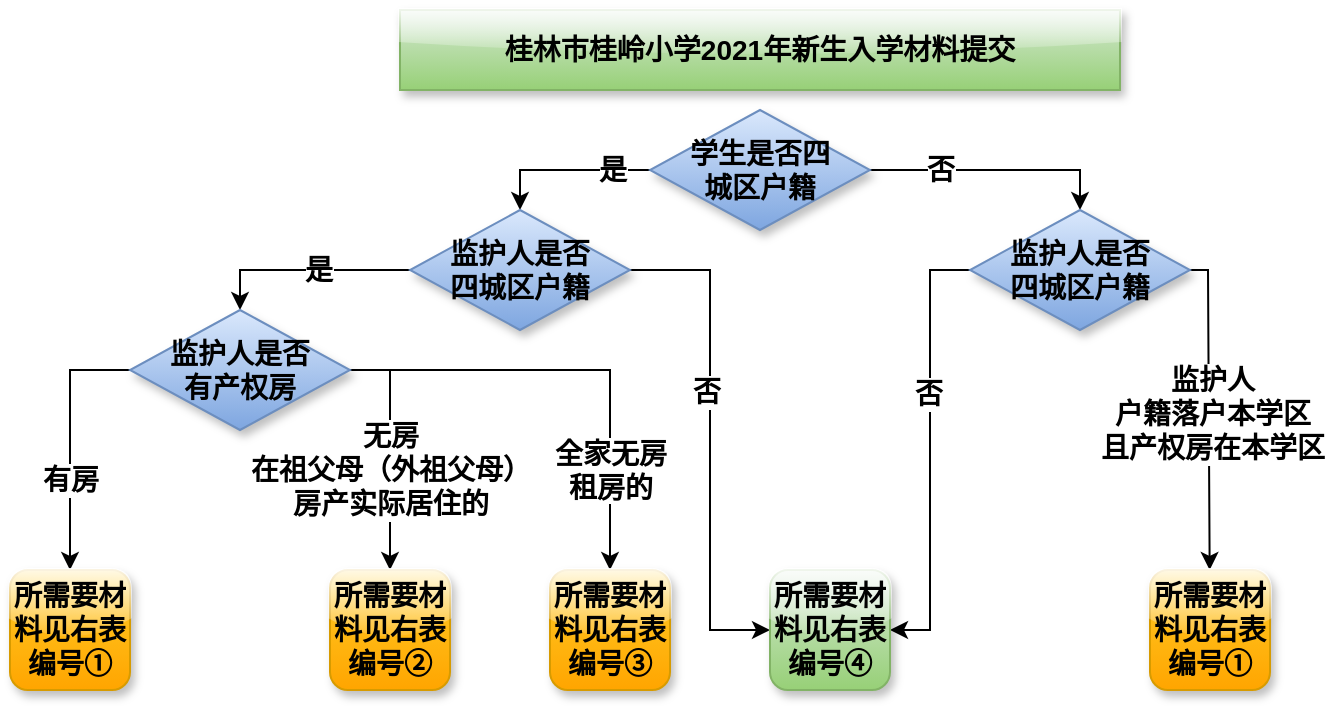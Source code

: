 <mxfile version="14.7.6" type="github">
  <diagram id="xbSUnDKYCWi-sVSFAzKx" name="第 1 页">
    <mxGraphModel dx="2012" dy="661" grid="1" gridSize="10" guides="1" tooltips="1" connect="1" arrows="1" fold="1" page="1" pageScale="1" pageWidth="827" pageHeight="1169" math="0" shadow="0">
      <root>
        <mxCell id="0" />
        <mxCell id="1" parent="0" />
        <mxCell id="uLhDo0Ny1792h5dLZ_3C-3" value="" style="edgeStyle=orthogonalEdgeStyle;rounded=0;orthogonalLoop=1;jettySize=auto;html=1;entryX=0.5;entryY=0;entryDx=0;entryDy=0;fontStyle=1;fontSize=14;" edge="1" parent="1" source="uLhDo0Ny1792h5dLZ_3C-1" target="uLhDo0Ny1792h5dLZ_3C-2">
          <mxGeometry relative="1" as="geometry" />
        </mxCell>
        <mxCell id="uLhDo0Ny1792h5dLZ_3C-4" value="否" style="edgeLabel;html=1;align=center;verticalAlign=middle;resizable=0;points=[];fontStyle=1;fontSize=14;" vertex="1" connectable="0" parent="uLhDo0Ny1792h5dLZ_3C-3">
          <mxGeometry x="-0.153" y="2" relative="1" as="geometry">
            <mxPoint x="-18" y="2" as="offset" />
          </mxGeometry>
        </mxCell>
        <mxCell id="uLhDo0Ny1792h5dLZ_3C-6" value="" style="edgeStyle=orthogonalEdgeStyle;rounded=0;orthogonalLoop=1;jettySize=auto;html=1;entryX=0.5;entryY=0;entryDx=0;entryDy=0;fontStyle=1;fontSize=14;" edge="1" parent="1" source="uLhDo0Ny1792h5dLZ_3C-1" target="uLhDo0Ny1792h5dLZ_3C-5">
          <mxGeometry relative="1" as="geometry">
            <mxPoint x="-90" y="220" as="targetPoint" />
          </mxGeometry>
        </mxCell>
        <mxCell id="uLhDo0Ny1792h5dLZ_3C-7" value="是" style="edgeLabel;html=1;align=center;verticalAlign=middle;resizable=0;points=[];fontStyle=1;fontSize=14;" vertex="1" connectable="0" parent="uLhDo0Ny1792h5dLZ_3C-6">
          <mxGeometry x="-0.25" y="5" relative="1" as="geometry">
            <mxPoint x="13" y="-5" as="offset" />
          </mxGeometry>
        </mxCell>
        <mxCell id="uLhDo0Ny1792h5dLZ_3C-1" value="学生是否四城区户籍" style="rhombus;whiteSpace=wrap;fillColor=#dae8fc;strokeColor=#6c8ebf;gradientColor=#7ea6e0;shadow=1;fontStyle=1;fontSize=14;html=1;spacingTop=15;spacingBottom=15;spacingLeft=15;spacingRight=15;" vertex="1" parent="1">
          <mxGeometry x="-10" y="190" width="110" height="60" as="geometry" />
        </mxCell>
        <mxCell id="uLhDo0Ny1792h5dLZ_3C-28" style="edgeStyle=none;rounded=0;orthogonalLoop=1;jettySize=auto;html=1;fontSize=14;exitX=0;exitY=0.5;exitDx=0;exitDy=0;entryX=1;entryY=0.5;entryDx=0;entryDy=0;" edge="1" parent="1" source="uLhDo0Ny1792h5dLZ_3C-2" target="uLhDo0Ny1792h5dLZ_3C-23">
          <mxGeometry relative="1" as="geometry">
            <mxPoint x="130" y="270" as="sourcePoint" />
            <mxPoint x="112" y="430" as="targetPoint" />
            <Array as="points">
              <mxPoint x="130" y="270" />
              <mxPoint x="130" y="450" />
            </Array>
          </mxGeometry>
        </mxCell>
        <mxCell id="uLhDo0Ny1792h5dLZ_3C-32" value="否" style="edgeLabel;html=1;align=center;verticalAlign=middle;resizable=0;points=[];fontSize=14;fontStyle=1" vertex="1" connectable="0" parent="uLhDo0Ny1792h5dLZ_3C-28">
          <mxGeometry x="-0.18" y="-1" relative="1" as="geometry">
            <mxPoint y="-8" as="offset" />
          </mxGeometry>
        </mxCell>
        <mxCell id="uLhDo0Ny1792h5dLZ_3C-30" style="edgeStyle=none;rounded=0;orthogonalLoop=1;jettySize=auto;html=1;exitX=1;exitY=0.5;exitDx=0;exitDy=0;fontSize=14;" edge="1" parent="1" source="uLhDo0Ny1792h5dLZ_3C-2" target="uLhDo0Ny1792h5dLZ_3C-22">
          <mxGeometry relative="1" as="geometry">
            <Array as="points">
              <mxPoint x="269" y="270" />
            </Array>
          </mxGeometry>
        </mxCell>
        <mxCell id="uLhDo0Ny1792h5dLZ_3C-31" value="监护人&lt;br&gt;户籍落户本学区&lt;br&gt;且产权房在本学区" style="edgeLabel;html=1;align=center;verticalAlign=middle;resizable=0;points=[];fontSize=14;fontStyle=1" vertex="1" connectable="0" parent="uLhDo0Ny1792h5dLZ_3C-30">
          <mxGeometry x="-0.136" y="-1" relative="1" as="geometry">
            <mxPoint x="2" y="12" as="offset" />
          </mxGeometry>
        </mxCell>
        <mxCell id="uLhDo0Ny1792h5dLZ_3C-2" value="监护人是否四城区户籍" style="rhombus;whiteSpace=wrap;html=1;fillColor=#dae8fc;strokeColor=#6c8ebf;gradientColor=#7ea6e0;shadow=1;fontStyle=1;fontSize=14;spacingTop=15;spacingLeft=15;spacingBottom=15;spacingRight=15;" vertex="1" parent="1">
          <mxGeometry x="150" y="240" width="110" height="60" as="geometry" />
        </mxCell>
        <mxCell id="uLhDo0Ny1792h5dLZ_3C-25" style="edgeStyle=none;rounded=0;orthogonalLoop=1;jettySize=auto;html=1;exitX=1;exitY=0.5;exitDx=0;exitDy=0;entryX=0;entryY=0.5;entryDx=0;entryDy=0;fontStyle=1;fontSize=14;" edge="1" parent="1" source="uLhDo0Ny1792h5dLZ_3C-5" target="uLhDo0Ny1792h5dLZ_3C-23">
          <mxGeometry relative="1" as="geometry">
            <Array as="points">
              <mxPoint x="20" y="270" />
              <mxPoint x="20" y="450" />
            </Array>
          </mxGeometry>
        </mxCell>
        <mxCell id="uLhDo0Ny1792h5dLZ_3C-26" value="否" style="edgeLabel;html=1;align=center;verticalAlign=middle;resizable=0;points=[];fontStyle=1;fontSize=14;" vertex="1" connectable="0" parent="uLhDo0Ny1792h5dLZ_3C-25">
          <mxGeometry x="0.019" y="-2" relative="1" as="geometry">
            <mxPoint y="-27" as="offset" />
          </mxGeometry>
        </mxCell>
        <mxCell id="uLhDo0Ny1792h5dLZ_3C-39" style="edgeStyle=none;rounded=0;orthogonalLoop=1;jettySize=auto;html=1;exitX=0;exitY=0.5;exitDx=0;exitDy=0;entryX=0.5;entryY=0;entryDx=0;entryDy=0;fontSize=14;" edge="1" parent="1" source="uLhDo0Ny1792h5dLZ_3C-5" target="uLhDo0Ny1792h5dLZ_3C-8">
          <mxGeometry relative="1" as="geometry">
            <Array as="points">
              <mxPoint x="-215" y="270" />
            </Array>
          </mxGeometry>
        </mxCell>
        <mxCell id="uLhDo0Ny1792h5dLZ_3C-40" value="是" style="edgeLabel;html=1;align=center;verticalAlign=middle;resizable=0;points=[];fontSize=14;fontStyle=1" vertex="1" connectable="0" parent="uLhDo0Ny1792h5dLZ_3C-39">
          <mxGeometry x="0.053" y="1" relative="1" as="geometry">
            <mxPoint x="9" y="-1" as="offset" />
          </mxGeometry>
        </mxCell>
        <mxCell id="uLhDo0Ny1792h5dLZ_3C-5" value="监护人是否四城区户籍" style="rhombus;whiteSpace=wrap;html=1;strokeColor=#6c8ebf;fillColor=#dae8fc;gradientColor=#7ea6e0;shadow=1;fontStyle=1;fontSize=14;spacingTop=15;spacingLeft=15;spacingBottom=15;spacingRight=15;" vertex="1" parent="1">
          <mxGeometry x="-130" y="240" width="110" height="60" as="geometry" />
        </mxCell>
        <mxCell id="uLhDo0Ny1792h5dLZ_3C-33" style="edgeStyle=none;rounded=0;orthogonalLoop=1;jettySize=auto;html=1;exitX=0;exitY=0.5;exitDx=0;exitDy=0;entryX=0.5;entryY=0;entryDx=0;entryDy=0;fontSize=14;" edge="1" parent="1" source="uLhDo0Ny1792h5dLZ_3C-8" target="uLhDo0Ny1792h5dLZ_3C-17">
          <mxGeometry relative="1" as="geometry">
            <Array as="points">
              <mxPoint x="-300" y="320" />
            </Array>
          </mxGeometry>
        </mxCell>
        <mxCell id="uLhDo0Ny1792h5dLZ_3C-36" value="有房" style="edgeLabel;html=1;align=center;verticalAlign=middle;resizable=0;points=[];fontSize=14;fontStyle=1" vertex="1" connectable="0" parent="uLhDo0Ny1792h5dLZ_3C-33">
          <mxGeometry x="0.107" relative="1" as="geometry">
            <mxPoint y="13" as="offset" />
          </mxGeometry>
        </mxCell>
        <mxCell id="uLhDo0Ny1792h5dLZ_3C-34" style="edgeStyle=none;rounded=0;orthogonalLoop=1;jettySize=auto;html=1;exitX=1;exitY=0.5;exitDx=0;exitDy=0;entryX=0.5;entryY=0;entryDx=0;entryDy=0;fontSize=14;" edge="1" parent="1" source="uLhDo0Ny1792h5dLZ_3C-8" target="uLhDo0Ny1792h5dLZ_3C-11">
          <mxGeometry relative="1" as="geometry">
            <Array as="points">
              <mxPoint x="-140" y="320" />
            </Array>
          </mxGeometry>
        </mxCell>
        <mxCell id="uLhDo0Ny1792h5dLZ_3C-37" value="无房&lt;br&gt;在祖父母（外祖父母）&lt;br&gt;房产实际居住的" style="edgeLabel;html=1;align=center;verticalAlign=middle;resizable=0;points=[];fontSize=14;fontStyle=1" vertex="1" connectable="0" parent="uLhDo0Ny1792h5dLZ_3C-34">
          <mxGeometry x="-0.046" relative="1" as="geometry">
            <mxPoint y="13" as="offset" />
          </mxGeometry>
        </mxCell>
        <mxCell id="uLhDo0Ny1792h5dLZ_3C-35" style="edgeStyle=none;rounded=0;orthogonalLoop=1;jettySize=auto;html=1;exitX=1;exitY=0.5;exitDx=0;exitDy=0;entryX=0.5;entryY=0;entryDx=0;entryDy=0;fontSize=14;" edge="1" parent="1" target="uLhDo0Ny1792h5dLZ_3C-13">
          <mxGeometry relative="1" as="geometry">
            <mxPoint x="-150.0" y="320" as="sourcePoint" />
            <Array as="points">
              <mxPoint x="-30" y="320" />
            </Array>
          </mxGeometry>
        </mxCell>
        <mxCell id="uLhDo0Ny1792h5dLZ_3C-38" value="全家无房&lt;br&gt;租房的" style="edgeLabel;html=1;align=center;verticalAlign=middle;resizable=0;points=[];fontSize=14;fontStyle=1" vertex="1" connectable="0" parent="uLhDo0Ny1792h5dLZ_3C-35">
          <mxGeometry x="0.544" y="1" relative="1" as="geometry">
            <mxPoint x="-1" as="offset" />
          </mxGeometry>
        </mxCell>
        <mxCell id="uLhDo0Ny1792h5dLZ_3C-8" value="监护人是否有产权房" style="rhombus;whiteSpace=wrap;html=1;strokeColor=#6c8ebf;fillColor=#dae8fc;gradientColor=#7ea6e0;rounded=0;shadow=1;sketch=0;fontStyle=1;fontSize=14;spacingTop=15;spacingLeft=15;spacingBottom=15;spacingRight=15;" vertex="1" parent="1">
          <mxGeometry x="-270" y="290" width="110" height="60" as="geometry" />
        </mxCell>
        <mxCell id="uLhDo0Ny1792h5dLZ_3C-11" value="&lt;span style=&quot;font-size: 14px;&quot;&gt;所需要材料见右表编号②&lt;/span&gt;" style="whiteSpace=wrap;html=1;strokeColor=#d79b00;fillColor=#ffcd28;gradientColor=#ffa500;rounded=1;shadow=1;glass=1;fontStyle=1;fontSize=14;" vertex="1" parent="1">
          <mxGeometry x="-170" y="420" width="60" height="60" as="geometry" />
        </mxCell>
        <mxCell id="uLhDo0Ny1792h5dLZ_3C-13" value="&lt;span style=&quot;font-size: 14px;&quot;&gt;所需要材料见右表编号③&lt;/span&gt;" style="whiteSpace=wrap;html=1;strokeColor=#d79b00;fillColor=#ffcd28;gradientColor=#ffa500;rounded=1;glass=1;shadow=1;fontStyle=1;fontSize=14;" vertex="1" parent="1">
          <mxGeometry x="-60" y="420" width="60" height="60" as="geometry" />
        </mxCell>
        <mxCell id="uLhDo0Ny1792h5dLZ_3C-17" value="所需要材料见右表编号①" style="whiteSpace=wrap;html=1;strokeColor=#d79b00;fillColor=#ffcd28;gradientColor=#ffa500;rounded=1;glass=1;shadow=1;fontStyle=1;fontSize=14;" vertex="1" parent="1">
          <mxGeometry x="-330" y="420" width="60" height="60" as="geometry" />
        </mxCell>
        <mxCell id="uLhDo0Ny1792h5dLZ_3C-22" value="&lt;span style=&quot;font-size: 14px;&quot;&gt;所需要材料见右表编号①&lt;/span&gt;" style="rounded=1;whiteSpace=wrap;html=1;shadow=1;glass=1;sketch=0;gradientColor=#ffa500;fillColor=#ffcd28;strokeColor=#d79b00;fontStyle=1;fontSize=14;" vertex="1" parent="1">
          <mxGeometry x="240" y="420" width="60" height="60" as="geometry" />
        </mxCell>
        <mxCell id="uLhDo0Ny1792h5dLZ_3C-23" value="&lt;span style=&quot;font-size: 14px;&quot;&gt;所需要材料见右表编号④&lt;/span&gt;" style="rounded=1;whiteSpace=wrap;html=1;shadow=1;glass=1;sketch=0;gradientColor=#97d077;fillColor=#d5e8d4;strokeColor=#82b366;fontStyle=1;fontSize=14;" vertex="1" parent="1">
          <mxGeometry x="50" y="420" width="60" height="60" as="geometry" />
        </mxCell>
        <mxCell id="uLhDo0Ny1792h5dLZ_3C-27" value="桂林市桂岭小学2021年新生入学材料提交" style="rounded=0;whiteSpace=wrap;html=1;shadow=1;glass=1;sketch=0;gradientColor=#97d077;fillColor=#d5e8d4;strokeColor=#82b366;fontStyle=1;fontSize=14;" vertex="1" parent="1">
          <mxGeometry x="-135" y="140" width="360" height="40" as="geometry" />
        </mxCell>
      </root>
    </mxGraphModel>
  </diagram>
</mxfile>
